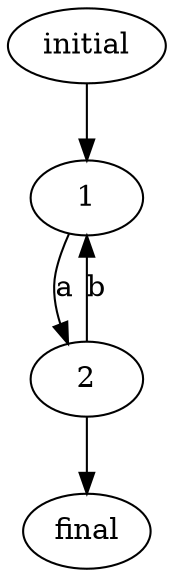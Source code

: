 
Digraph dfa1 {
initial -> 1
1 -> 2[label="a"]
2 -> 1[label="b"]
2 -> final
}

Digraph dfa2 {
initial -> 1
1 -> 2[label="a"]
2 -> 1[label="b"]
3 -> 1[label="c"]
2 -> final
}

Digraph dfa3 {
initial -> 1
initial  [shape=polygon,sides=6,color=red]
1 -> 2[label="a"]
2 -> 1[label="b"]
3 -> 1[label="c"]
final  [shape=polygon,sides=6,peripheries=2,color=green]
2 -> final
}
Digraph dfa4 {
initial -> 1
initial  [shape=polygon,sides=5,peripheries=3,color=lightblue]
1 -> 2[label="a"]
2 -> 1[label="b"]
3 -> 1[label="c"]
final  [shape=polygon,sides=6,peripheries=2,color=red]
2 -> final
3 -> final
}

Digraph dfa5 {
initial -> 1
initial  [shape=polygon,sides=6,color=lightblue]
1 -> 2[label="a"]
2 -> 1[label="b"]
3 -> 1[label="c"]
final  [shape=polygon,sides=6,peripheries=2,color=green]
2 -> final
3 -> final
}

Digraph dfa6 {
initial -> 1
initial  [shape=polygon,sides=6,color=lightblue]
1 -> 3[label="a"]
1 -> 1[label="b"]
2 -> 1[label="b"]
3 -> 1[label="c"]
final  [shape=polygon,sides=6,peripheries=2,color=green]
2 -> final
3 -> final
}

Digraph dfa7 {
initial -> 1
initial  [shape=polygon,sides=6,color=lightblue]
1 -> 3[label="a"]
1 -> 1[label="b"]
2 -> 1[label="b"]
3 -> 1[label="c"]
2[peripheries=2, color=green]
3[peripheries=2, color=green]
final  [shape=polygon,sides=6,peripheries=2,color=green]
2 -> final
3 -> final
}

Digraph dfa8 {
initial -> 1
-> 1
initial  [shape=polygon,sides=6,color=lightblue]
1 -> 3[label="a"]
1 -> 1[label="b"]
2 -> 1[label="b"]
3 -> 1[label="c"]
2[peripheries=2, color=green]
3[peripheries=2, color=green]
}

Digraph dfa9 {
init -> 1
init  [shape=polygon,style=bold,sides=6,color=lightblue]
1 -> 3[label="a"]
1 -> 1[label="b"]
2 -> 1[label="b"]
3 -> 1[label="c"]
2[peripheries=2, color=green]
3[peripheries=2, color=green]
}

Digraph afa1 {
init -> 1
init  [shape=polygon,style=bold,sides=6,color=lightblue]
boolform1a [label="False"]
}

Digraph afa2 {
init -> 1
init  [shape=polygon,style=bold,sides=6,color=lightblue]
boolform1a [label="False"]
}

Digraph afa3 {
init -> 1
init  [shape=polygon,style=bold,sides=6,color=lightblue]
boolform1a [label="False"]
}

Digraph afa4 {
init -> 1
init  [shape=polygon,style=bold,sides=6,color=lightblue]
boolform1a [label="False"]
}

Digraph afa5 {
init -> 1
init  [shape=polygon,style=bold,sides=6,color=lightblue]
1 -> boolform1aFalse
boolform1aFalse [label="False"]
}

Digraph afa6 {
init -> 1
init  [shape=polygon,style=bold,sides=6,color=lightblue]
1 -> boolform1aFalse
boolform1aFalse [label="False"]
}

Digraph afa11 {
init -> 1
init  [shape=polygon,style=bold,sides=6,color=lightblue]
boolform1a -> boolform1aAnd1
boolform1a -> boolform1aAnd2
boolform1a [label="And"]
boolform1aAnd1 -> boolform1aAnd1Or1
boolform1aAnd1 -> boolform1aAnd1Or2
boolform1aAnd1 [label="Or"]
boolform1aAnd1Or1 [label="3"]
boolform1aAnd1Or2 [label="2"]
boolform1aAnd2 -> boolform1aAnd2Or1
boolform1aAnd2 -> boolform1aAnd2Or2
boolform1aAnd2 [label="Or"]
boolform1aAnd2Or1 [label="4"]
boolform1aAnd2Or2 [label="5"]
1 -> boolform1a[label="a"]
3[peripheries=2, color=green]
}


Digraph afa41 {
init -> State1
init  [shape=polygon,style=bold,sides=6,color=lightblue]
State1 -> State1And[label="a"]
State1And [label="And"]
State1And -> State1AndOrLeft
State1AndOrLeft [label="Or"]
State1AndOrLeft -> State3
State1AndOrLeft -> State2
State1And -> State1AndOrRight
State1AndOrRight [label="Or"]
State1AndOrRight -> State4
State1AndOrRight -> State5
State3[peripheries=2, color=green]
}

Digraph afa42 {
init -> State1
init  [shape=polygon,style=bold,sides=6,color=lightblue]
State1 -> State1And[label="a"]
State1And [label="And"]
State1And -> State1AndOrLeft
State1AndOrLeft [label="Or"]
State1AndOrLeft -> State3
State1AndOrLeft -> State2
State1And -> State1AndOrRight
State1AndOrRight [label="Or"]
State1AndOrRight -> State4
State1AndOrRight -> State5
State1 -> State1And[label="b"]
State1And [label="And"]
State1And -> State1AndOrLeft
State1AndOrLeft [label="Or"]
State1AndOrLeft -> State2
State1AndOrLeft -> State1AndOrLeftTrueRight
State1AndOrLeftTrueRight [label="True"]
State1And -> State1AndOrRight
State1AndOrRight [label="Or"]
State1AndOrRight -> State1AndOrRightTrueLeft
State1AndOrRightTrueLeft [label="True"]
State1AndOrRight -> State1AndOrRightTrueRight
State1AndOrRightTrueRight [label="True"]
State3[peripheries=2, color=green]
}

Digraph afa43 {
init -> State1
init  [shape=polygon,style=bold,sides=6,color=lightblue]
State1 -> State1AndOna[label="a"]
State1AndOna [label="And"]
State1AndOna -> State1AndOnaOrLeft
State1AndOnaOrLeft [label="Or"]
State1AndOnaOrLeft -> State3
State1AndOnaOrLeft -> State2
State1AndOna -> State1AndOnaOrRight
State1AndOnaOrRight [label="Or"]
State1AndOnaOrRight -> State4
State1AndOnaOrRight -> State5
State1 -> State1AndOnb[label="b"]
State1AndOnb [label="And"]
State1AndOnb -> State1AndOnbOrLeft
State1AndOnbOrLeft [label="Or"]
State1AndOnbOrLeft -> State2
State1AndOnbOrLeft -> State1AndOnbOrLeftTrueRight
State1AndOnbOrLeftTrueRight [label="True"]
State1AndOnb -> State1AndOnbOrRight
State1AndOnbOrRight [label="Or"]
State1AndOnbOrRight -> State1AndOnbOrRightTrueLeft
State1AndOnbOrRightTrueLeft [label="True"]
State1AndOnbOrRight -> State1AndOnbOrRightTrueRight
State1AndOnbOrRightTrueRight [label="True"]
State3[peripheries=2, color=green]
}

Digraph afa44 {
init -> State1
init  [shape=polygon,style=bold,sides=6,color=lightblue]
State1 -> State1AndOna[label="a"]
State1AndOna [label="And"]
State1AndOna -> State1AndOnaOrLeft
State1AndOnaOrLeft [label="Or"]
State1AndOnaOrLeft -> State3
State1AndOnaOrLeft -> State2
State1AndOna -> State1AndOnaOrRight
State1AndOnaOrRight [label="Or"]
State1AndOnaOrRight -> State4
State1AndOnaOrRight -> State5
State3 [peripheries=2, color=green]
State1 [label="1"]
}

Digraph afa45 {
init -> State1
init  [shape=polygon,style=bold,sides=6,color=lightblue]
State1 -> State1AndOna[label="a"]
State1AndOna [label="And"]
State1AndOna -> State1AndOnaOrLeft
State1AndOnaOrLeft [label="Or"]
State1AndOnaOrLeft -> State3
State1AndOnaOrLeft -> State2
State1AndOna -> State1AndOnaOrRight
State1AndOnaOrRight [label="Or"]
State1AndOnaOrRight -> State4
State1AndOnaOrRight -> State5
State1 -> State1AndOnb[label="b"]
State1AndOnb [label="And"]
State1AndOnb -> State1AndOnbOrLeft
State1AndOnbOrLeft [label="Or"]
State1AndOnbOrLeft -> State2
State1AndOnbOrLeft -> State1AndOnbOrLeftTrueRight
State1AndOnbOrLeftTrueRight [label="True"]
State1AndOnb -> State1AndOnbOrRight
State1AndOnbOrRight [label="Or"]
State1AndOnbOrRight -> State1AndOnbOrRightTrueLeft
State1AndOnbOrRightTrueLeft [label="True"]
State1AndOnbOrRight -> State1AndOnbOrRightTrueRight
State1AndOnbOrRightTrueRight [label="True"]
State3 [peripheries=2, color=green]
State1 [label="1"]
State1 [label="1"]
}

Digraph afa46 {
State1 [label="1"]
State1 [label="1"]
init -> State1
init  [shape=polygon,style=bold,sides=6,color=lightblue]
State1 -> State1AndOna[label="a"]
State1AndOna [label="And"]
State1AndOna -> State1AndOnaOrLeft
State1AndOnaOrLeft [label="Or"]
State1AndOnaOrLeft -> State3
State1AndOnaOrLeft -> State2
State1AndOna -> State1AndOnaOrRight
State1AndOnaOrRight [label="Or"]
State1AndOnaOrRight -> State4
State1AndOnaOrRight -> State5
State1 -> State1AndOnb[label="b"]
State1AndOnb [label="And"]
State1AndOnb -> State1AndOnbOrLeft
State1AndOnbOrLeft [label="Or"]
State1AndOnbOrLeft -> State2
State1AndOnbOrLeft -> State1AndOnbOrLeftTrueRight
State1AndOnbOrLeftTrueRight [label="True"]
State1AndOnb -> State1AndOnbOrRight
State1AndOnbOrRight [label="Or"]
State1AndOnbOrRight -> State1AndOnbOrRightTrueLeft
State1AndOnbOrRightTrueLeft [label="True"]
State1AndOnbOrRight -> State1AndOnbOrRightTrueRight
State1AndOnbOrRightTrueRight [label="True"]
State3 [peripheries=2, color=green]
}

Digraph afa47 {
State1 [label="1"]
State2 [label="2"]
State3 [label="3"]
State4 [label="4"]
State5 [label="5"]
init -> State1
init  [shape=polygon,style=bold,sides=6,color=lightblue]
State1 -> State1AndOna[label="a"]
State1AndOna [label="And"]
State1AndOna -> State1AndOnaOrLeft
State1AndOnaOrLeft [label="Or"]
State1AndOnaOrLeft -> State3
State1AndOnaOrLeft -> State2
State1AndOna -> State1AndOnaOrRight
State1AndOnaOrRight [label="Or"]
State1AndOnaOrRight -> State4
State1AndOnaOrRight -> State5
State1 -> State1AndOnb[label="b"]
State1AndOnb [label="And"]
State1AndOnb -> State1AndOnbOrLeft
State1AndOnbOrLeft [label="Or"]
State1AndOnbOrLeft -> State2
State1AndOnbOrLeft -> State1AndOnbOrLeftTrueRight
State1AndOnbOrLeftTrueRight [label="True"]
State1AndOnb -> State1AndOnbOrRight
State1AndOnbOrRight [label="Or"]
State1AndOnbOrRight -> State1AndOnbOrRightTrueLeft
State1AndOnbOrRightTrueLeft [label="True"]
State1AndOnbOrRight -> State1AndOnbOrRightTrueRight
State1AndOnbOrRightTrueRight [label="True"]
State3 [peripheries=2, color=green]
}

Digraph afa458 {
State1 [label="1"]
State2 [label="2"]
State3 [label="3"]
State4 [label="4"]
State5 [label="5"]
init -> State1
init  [shape=polygon,style=bold,sides=6,color=lightblue]
State1 -> State1AndOna[label="a"]
State1AndOna [label="And"]
State1AndOna -> State1AndOnaOrLeft
State1AndOnaOrLeft [label="Or"]
State1AndOnaOrLeft -> State3
State1AndOnaOrLeft -> State2
State1AndOna -> State1AndOnaOrRight
State1AndOnaOrRight [label="Or"]
State1AndOnaOrRight -> State4
State1AndOnaOrRight -> State5
State1 -> State1AndOnb[label="b"]
State1AndOnb [label="And"]
State1AndOnb -> State1AndOnbOrLeft
State1AndOnbOrLeft [label="Or"]
State1AndOnbOrLeft -> State2
State1AndOnbOrLeft -> State1AndOnbOrLeftTrueRight
State1AndOnbOrLeftTrueRight [label="True"]
State1AndOnb -> State1AndOnbOrRight
State1AndOnbOrRight [label="Or"]
State1AndOnbOrRight -> State1AndOnbOrRightTrueLeft
State1AndOnbOrRightTrueLeft [label="True"]
State1AndOnbOrRight -> State1AndOnbOrRightTrueRight
State1AndOnbOrRightTrueRight [label="True"]
State2 -> State2AndOna[label="a"]
State2AndOna [label="And"]
State2AndOna -> State2AndOnaOrLeft
State2AndOnaOrLeft [label="Or"]
State2AndOnaOrLeft -> State3
State2AndOnaOrLeft -> State4
State2AndOna -> State2AndOnaOrRight
State2AndOnaOrRight [label="Or"]
State2AndOnaOrRight -> State1
State2AndOnaOrRight -> State2
State3 [peripheries=2, color=green]
}

Digraph nfa1 {
init -> State1
init  [shape=polygon,style=bold,sides=6,color=lightblue]
State1 -> State1[label="a"]
State1 -> State2[label="a"]
State1 -> State3[label="a"]
State1 -> State4[label="a"]
State3[peripheries=2, color=green]
}

Digraph dfa10 {
init -> State1
init  [shape=polygon,style=bold,sides=6,color=lightblue]
State1 -> State3[label="a"]
State1 -> State1[label="b"]
State2 -> State1[label="b"]
State3 -> State1[label="c"]
State2[peripheries=2, color=green]
State3[peripheries=2, color=green]
}

Digraph dfa11 {
init -> State1
init  [shape=polygon,style=bold,sides=6,color=lightblue]
State1 -> State3[label="a"]
State1 -> State1[label="b"]
State2 -> State1[label="b"]
State3 -> State1[label="c"]
State2[peripheries=2, color=green]
State3[peripheries=2, color=green]
}

Digraph dfa12 {
init -> 1
init  [shape=polygon,style=bold,sides=6,color=lightblue]
1 -> 3[label="a"]
1 -> 1[label="b"]
2 -> 1[label="b"]
3 -> 1[label="c"]
2[peripheries=2, color=green]
3[peripheries=2, color=green]
}


Digraph nfa2 {
init -> 1
init  [shape=polygon,style=bold,sides=6,color=lightblue]
1 -> 1[label="a"]
1 -> 2[label="a"]
1 -> 3[label="a"]
1 -> 4[label="a"]
3[peripheries=2, color=green]
}

Digraph nfa1det {
init -> {1}
init  [shape=polygon,style=bold,sides=6,color=lightblue]
{1} -> {1, 2, 3, 4}[label="a"]
{1, 2, 3, 4} -> {1, 2, 3, 4}[label="a"]
{1, 2, 3, 4}[peripheries=2, color=green]
}

Digraph nfa1det2 {
SetState1 [label="{1}"]
SetState1State2State3State4 [label="{1, 2, 3, 4}"]
init -> SetState1
init  [shape=polygon,style=bold,sides=6,color=lightblue]
SetState1 -> SetState1State2State3State4[label="a"]
SetState1State2State3State4 -> SetState1State2State3State4[label="a"]
SetState1State2State3State4 [peripheries=2, color=green]
}

Digraph test1 {
State1 [label="1"]
State2 [label="2"]
State3 [label="3"]
State4 [label="4"]
State5 [label="5"]
init -> State1
init  [shape=polygon,style=bold,sides=6,color=lightblue]
State1 -> State1FalseOna[label="a"]
State1FalseOna [label="False"]
}
